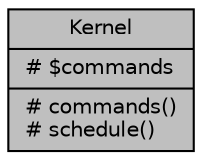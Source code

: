 digraph "Kernel"
{
 // LATEX_PDF_SIZE
  bgcolor="transparent";
  edge [fontname="Helvetica",fontsize="10",labelfontname="Helvetica",labelfontsize="10"];
  node [fontname="Helvetica",fontsize="10",shape=record];
  Node1 [label="{Kernel\n|# $commands\l|# commands()\l# schedule()\l}",height=0.2,width=0.4,color="black", fillcolor="grey75", style="filled", fontcolor="black",tooltip="Gestiona los comandos de consola a ser ejecutados por la aplicación."];
}
